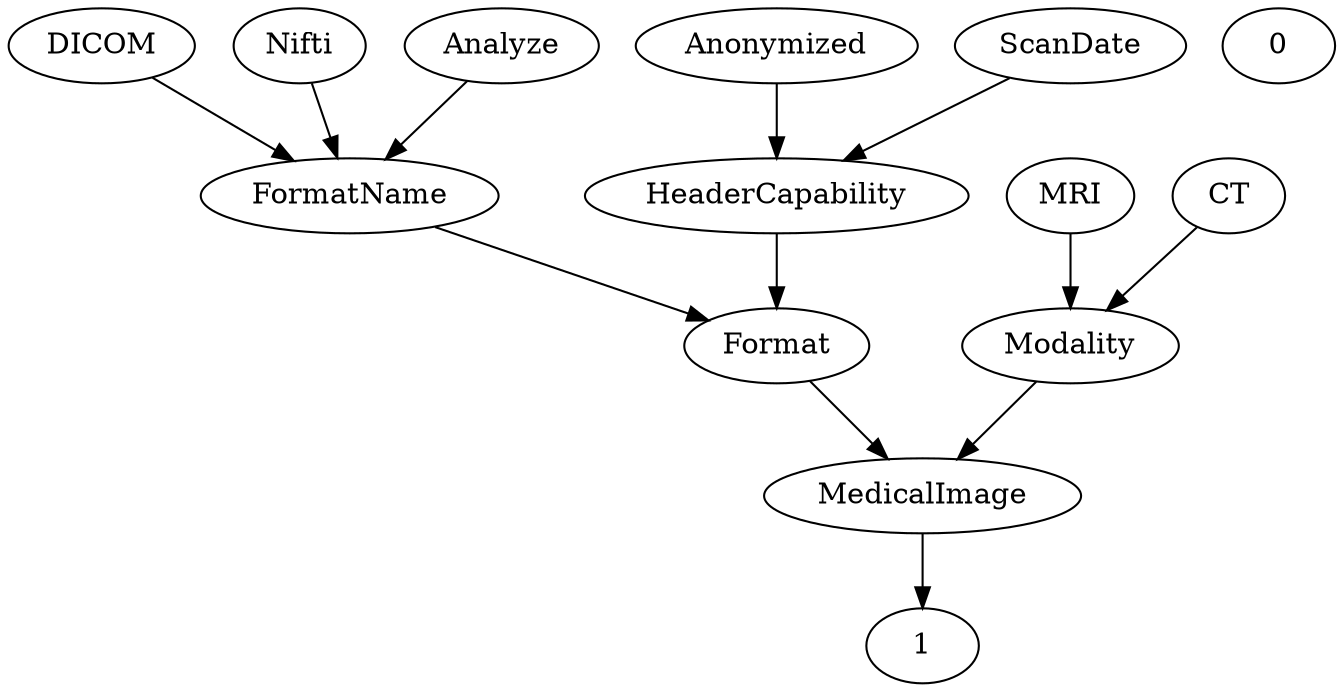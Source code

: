 digraph G {
  DICOM;
  Anonymized;
  Nifti;
  HeaderCapability;
  Modality;
  FormatName;
  MRI;
  MedicalImage;
  ScanDate;
  0;
  CT;
  Analyze;
  Format;
  1;
  DICOM -> FormatName;
  FormatName -> Format;
  ScanDate -> HeaderCapability;
  Modality -> MedicalImage;
  Format -> MedicalImage;
  MedicalImage -> 1;
  Analyze -> FormatName;
  HeaderCapability -> Format;
  Anonymized -> HeaderCapability;
  CT -> Modality;
  Nifti -> FormatName;
  MRI -> Modality;
}
